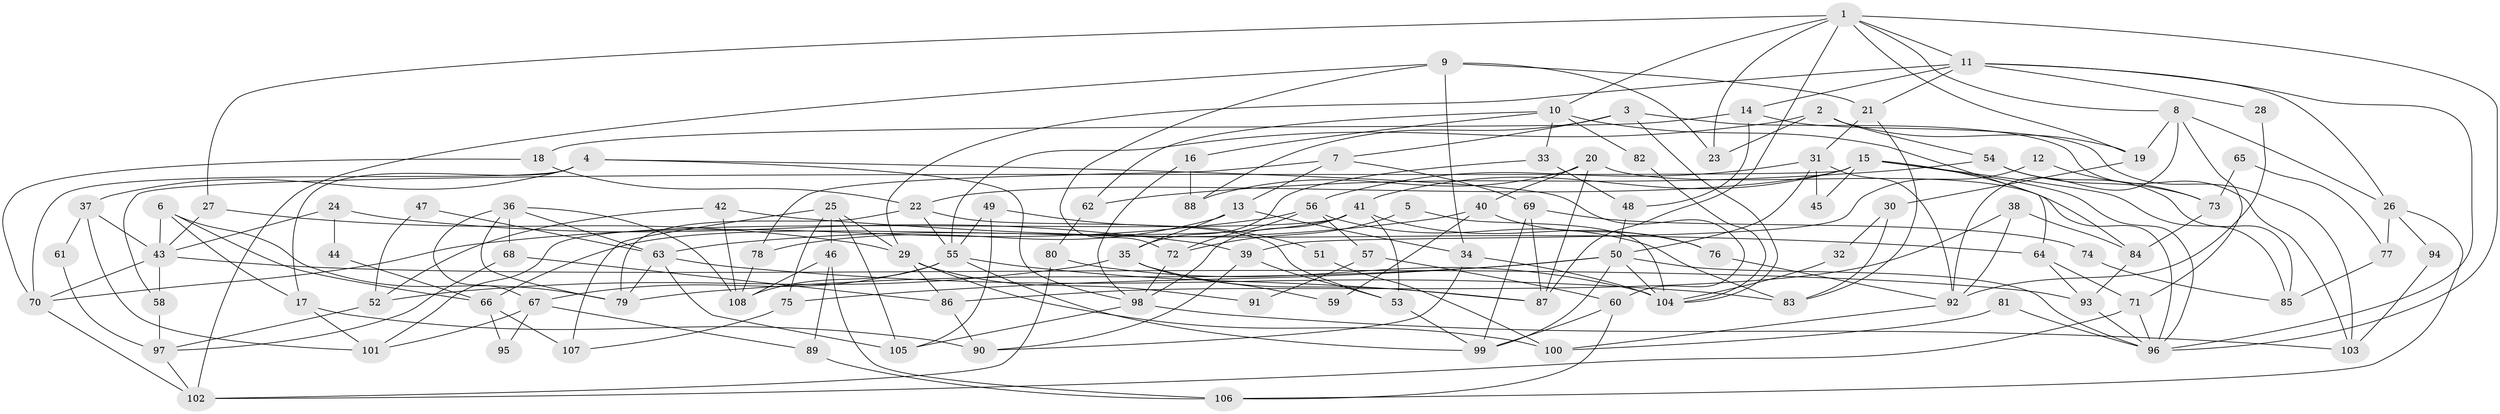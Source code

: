 // coarse degree distribution, {8: 0.06944444444444445, 5: 0.19444444444444445, 9: 0.05555555555555555, 2: 0.1527777777777778, 7: 0.06944444444444445, 3: 0.125, 4: 0.2222222222222222, 6: 0.08333333333333333, 10: 0.027777777777777776}
// Generated by graph-tools (version 1.1) at 2025/24/03/03/25 07:24:03]
// undirected, 108 vertices, 216 edges
graph export_dot {
graph [start="1"]
  node [color=gray90,style=filled];
  1;
  2;
  3;
  4;
  5;
  6;
  7;
  8;
  9;
  10;
  11;
  12;
  13;
  14;
  15;
  16;
  17;
  18;
  19;
  20;
  21;
  22;
  23;
  24;
  25;
  26;
  27;
  28;
  29;
  30;
  31;
  32;
  33;
  34;
  35;
  36;
  37;
  38;
  39;
  40;
  41;
  42;
  43;
  44;
  45;
  46;
  47;
  48;
  49;
  50;
  51;
  52;
  53;
  54;
  55;
  56;
  57;
  58;
  59;
  60;
  61;
  62;
  63;
  64;
  65;
  66;
  67;
  68;
  69;
  70;
  71;
  72;
  73;
  74;
  75;
  76;
  77;
  78;
  79;
  80;
  81;
  82;
  83;
  84;
  85;
  86;
  87;
  88;
  89;
  90;
  91;
  92;
  93;
  94;
  95;
  96;
  97;
  98;
  99;
  100;
  101;
  102;
  103;
  104;
  105;
  106;
  107;
  108;
  1 -- 11;
  1 -- 27;
  1 -- 8;
  1 -- 10;
  1 -- 19;
  1 -- 23;
  1 -- 87;
  1 -- 96;
  2 -- 19;
  2 -- 55;
  2 -- 23;
  2 -- 54;
  3 -- 7;
  3 -- 103;
  3 -- 88;
  3 -- 104;
  4 -- 60;
  4 -- 37;
  4 -- 17;
  4 -- 70;
  4 -- 98;
  5 -- 72;
  5 -- 104;
  6 -- 43;
  6 -- 79;
  6 -- 17;
  6 -- 66;
  7 -- 69;
  7 -- 13;
  7 -- 78;
  8 -- 26;
  8 -- 19;
  8 -- 71;
  8 -- 92;
  9 -- 102;
  9 -- 23;
  9 -- 21;
  9 -- 34;
  9 -- 72;
  10 -- 16;
  10 -- 33;
  10 -- 62;
  10 -- 64;
  10 -- 82;
  11 -- 21;
  11 -- 96;
  11 -- 14;
  11 -- 26;
  11 -- 28;
  11 -- 29;
  12 -- 73;
  12 -- 39;
  13 -- 35;
  13 -- 34;
  13 -- 78;
  14 -- 18;
  14 -- 48;
  14 -- 103;
  15 -- 22;
  15 -- 96;
  15 -- 41;
  15 -- 45;
  15 -- 58;
  15 -- 84;
  15 -- 85;
  16 -- 88;
  16 -- 98;
  17 -- 90;
  17 -- 101;
  18 -- 70;
  18 -- 22;
  19 -- 30;
  20 -- 96;
  20 -- 87;
  20 -- 40;
  20 -- 88;
  21 -- 83;
  21 -- 31;
  22 -- 55;
  22 -- 79;
  22 -- 53;
  24 -- 43;
  24 -- 39;
  24 -- 44;
  25 -- 105;
  25 -- 75;
  25 -- 29;
  25 -- 46;
  25 -- 107;
  26 -- 106;
  26 -- 77;
  26 -- 94;
  27 -- 43;
  27 -- 29;
  28 -- 92;
  29 -- 86;
  29 -- 91;
  29 -- 100;
  30 -- 83;
  30 -- 32;
  31 -- 92;
  31 -- 45;
  31 -- 50;
  31 -- 56;
  32 -- 104;
  33 -- 48;
  33 -- 35;
  34 -- 104;
  34 -- 90;
  35 -- 52;
  35 -- 59;
  35 -- 87;
  36 -- 79;
  36 -- 67;
  36 -- 63;
  36 -- 68;
  36 -- 108;
  37 -- 101;
  37 -- 43;
  37 -- 61;
  38 -- 84;
  38 -- 86;
  38 -- 92;
  39 -- 53;
  39 -- 90;
  40 -- 76;
  40 -- 59;
  40 -- 63;
  41 -- 53;
  41 -- 66;
  41 -- 76;
  41 -- 98;
  41 -- 101;
  42 -- 108;
  42 -- 64;
  42 -- 52;
  43 -- 58;
  43 -- 70;
  43 -- 93;
  44 -- 66;
  46 -- 108;
  46 -- 89;
  46 -- 106;
  47 -- 52;
  47 -- 63;
  48 -- 50;
  49 -- 105;
  49 -- 55;
  49 -- 51;
  50 -- 96;
  50 -- 75;
  50 -- 79;
  50 -- 99;
  50 -- 104;
  51 -- 100;
  52 -- 97;
  53 -- 99;
  54 -- 62;
  54 -- 73;
  54 -- 85;
  55 -- 87;
  55 -- 108;
  55 -- 67;
  55 -- 99;
  56 -- 72;
  56 -- 57;
  56 -- 70;
  56 -- 83;
  57 -- 60;
  57 -- 91;
  58 -- 97;
  60 -- 99;
  60 -- 106;
  61 -- 97;
  62 -- 80;
  63 -- 79;
  63 -- 83;
  63 -- 105;
  64 -- 93;
  64 -- 71;
  65 -- 77;
  65 -- 73;
  66 -- 95;
  66 -- 107;
  67 -- 101;
  67 -- 89;
  67 -- 95;
  68 -- 86;
  68 -- 97;
  69 -- 87;
  69 -- 99;
  69 -- 74;
  70 -- 102;
  71 -- 96;
  71 -- 102;
  72 -- 98;
  73 -- 84;
  74 -- 85;
  75 -- 107;
  76 -- 92;
  77 -- 85;
  78 -- 108;
  80 -- 102;
  80 -- 104;
  81 -- 96;
  81 -- 100;
  82 -- 104;
  84 -- 93;
  86 -- 90;
  89 -- 106;
  92 -- 100;
  93 -- 96;
  94 -- 103;
  97 -- 102;
  98 -- 103;
  98 -- 105;
}
